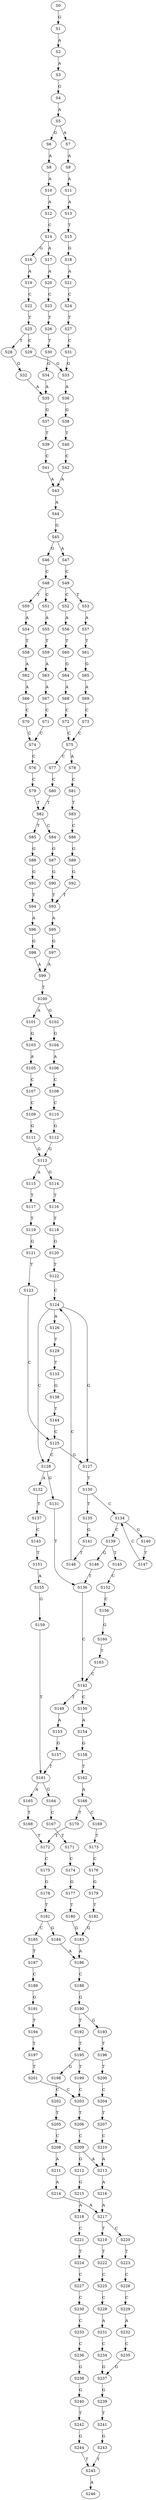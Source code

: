 strict digraph  {
	S0 -> S1 [ label = G ];
	S1 -> S2 [ label = A ];
	S2 -> S3 [ label = A ];
	S3 -> S4 [ label = G ];
	S4 -> S5 [ label = A ];
	S5 -> S6 [ label = G ];
	S5 -> S7 [ label = A ];
	S6 -> S8 [ label = A ];
	S7 -> S9 [ label = A ];
	S8 -> S10 [ label = A ];
	S9 -> S11 [ label = A ];
	S10 -> S12 [ label = A ];
	S11 -> S13 [ label = A ];
	S12 -> S14 [ label = C ];
	S13 -> S15 [ label = T ];
	S14 -> S16 [ label = G ];
	S14 -> S17 [ label = A ];
	S15 -> S18 [ label = G ];
	S16 -> S19 [ label = A ];
	S17 -> S20 [ label = A ];
	S18 -> S21 [ label = A ];
	S19 -> S22 [ label = C ];
	S20 -> S23 [ label = C ];
	S21 -> S24 [ label = C ];
	S22 -> S25 [ label = T ];
	S23 -> S26 [ label = T ];
	S24 -> S27 [ label = T ];
	S25 -> S28 [ label = T ];
	S25 -> S29 [ label = C ];
	S26 -> S30 [ label = T ];
	S27 -> S31 [ label = C ];
	S28 -> S32 [ label = G ];
	S29 -> S33 [ label = G ];
	S30 -> S34 [ label = G ];
	S31 -> S33 [ label = G ];
	S32 -> S35 [ label = A ];
	S33 -> S36 [ label = A ];
	S34 -> S35 [ label = A ];
	S35 -> S37 [ label = G ];
	S36 -> S38 [ label = G ];
	S37 -> S39 [ label = T ];
	S38 -> S40 [ label = T ];
	S39 -> S41 [ label = C ];
	S40 -> S42 [ label = C ];
	S41 -> S43 [ label = A ];
	S42 -> S43 [ label = A ];
	S43 -> S44 [ label = A ];
	S44 -> S45 [ label = G ];
	S45 -> S46 [ label = G ];
	S45 -> S47 [ label = A ];
	S46 -> S48 [ label = C ];
	S47 -> S49 [ label = C ];
	S48 -> S50 [ label = T ];
	S48 -> S51 [ label = C ];
	S49 -> S52 [ label = C ];
	S49 -> S53 [ label = T ];
	S50 -> S54 [ label = A ];
	S51 -> S55 [ label = A ];
	S52 -> S56 [ label = A ];
	S53 -> S57 [ label = A ];
	S54 -> S58 [ label = T ];
	S55 -> S59 [ label = T ];
	S56 -> S60 [ label = T ];
	S57 -> S61 [ label = T ];
	S58 -> S62 [ label = A ];
	S59 -> S63 [ label = A ];
	S60 -> S64 [ label = G ];
	S61 -> S65 [ label = G ];
	S62 -> S66 [ label = A ];
	S63 -> S67 [ label = A ];
	S64 -> S68 [ label = A ];
	S65 -> S69 [ label = A ];
	S66 -> S70 [ label = C ];
	S67 -> S71 [ label = C ];
	S68 -> S72 [ label = C ];
	S69 -> S73 [ label = C ];
	S70 -> S74 [ label = C ];
	S71 -> S74 [ label = C ];
	S72 -> S75 [ label = C ];
	S73 -> S75 [ label = C ];
	S74 -> S76 [ label = C ];
	S75 -> S77 [ label = C ];
	S75 -> S78 [ label = A ];
	S76 -> S79 [ label = C ];
	S77 -> S80 [ label = C ];
	S78 -> S81 [ label = C ];
	S79 -> S82 [ label = T ];
	S80 -> S82 [ label = T ];
	S81 -> S83 [ label = T ];
	S82 -> S84 [ label = C ];
	S82 -> S85 [ label = T ];
	S83 -> S86 [ label = C ];
	S84 -> S87 [ label = G ];
	S85 -> S88 [ label = G ];
	S86 -> S89 [ label = G ];
	S87 -> S90 [ label = G ];
	S88 -> S91 [ label = G ];
	S89 -> S92 [ label = G ];
	S90 -> S93 [ label = T ];
	S91 -> S94 [ label = T ];
	S92 -> S93 [ label = T ];
	S93 -> S95 [ label = A ];
	S94 -> S96 [ label = A ];
	S95 -> S97 [ label = G ];
	S96 -> S98 [ label = G ];
	S97 -> S99 [ label = A ];
	S98 -> S99 [ label = A ];
	S99 -> S100 [ label = T ];
	S100 -> S101 [ label = A ];
	S100 -> S102 [ label = G ];
	S101 -> S103 [ label = G ];
	S102 -> S104 [ label = G ];
	S103 -> S105 [ label = A ];
	S104 -> S106 [ label = A ];
	S105 -> S107 [ label = C ];
	S106 -> S108 [ label = C ];
	S107 -> S109 [ label = C ];
	S108 -> S110 [ label = C ];
	S109 -> S111 [ label = G ];
	S110 -> S112 [ label = G ];
	S111 -> S113 [ label = G ];
	S112 -> S113 [ label = G ];
	S113 -> S114 [ label = G ];
	S113 -> S115 [ label = A ];
	S114 -> S116 [ label = T ];
	S115 -> S117 [ label = T ];
	S116 -> S118 [ label = T ];
	S117 -> S119 [ label = T ];
	S118 -> S120 [ label = G ];
	S119 -> S121 [ label = G ];
	S120 -> S122 [ label = T ];
	S121 -> S123 [ label = T ];
	S122 -> S124 [ label = C ];
	S123 -> S125 [ label = C ];
	S124 -> S126 [ label = A ];
	S124 -> S127 [ label = G ];
	S124 -> S128 [ label = C ];
	S125 -> S128 [ label = C ];
	S125 -> S127 [ label = G ];
	S126 -> S129 [ label = T ];
	S127 -> S130 [ label = T ];
	S128 -> S131 [ label = G ];
	S128 -> S132 [ label = A ];
	S129 -> S133 [ label = T ];
	S130 -> S134 [ label = C ];
	S130 -> S135 [ label = T ];
	S131 -> S136 [ label = T ];
	S132 -> S137 [ label = T ];
	S133 -> S138 [ label = G ];
	S134 -> S139 [ label = C ];
	S134 -> S140 [ label = G ];
	S135 -> S141 [ label = G ];
	S136 -> S142 [ label = C ];
	S137 -> S143 [ label = C ];
	S138 -> S144 [ label = T ];
	S139 -> S145 [ label = T ];
	S139 -> S146 [ label = G ];
	S140 -> S147 [ label = T ];
	S141 -> S148 [ label = T ];
	S142 -> S149 [ label = T ];
	S142 -> S150 [ label = C ];
	S143 -> S151 [ label = T ];
	S144 -> S125 [ label = C ];
	S145 -> S152 [ label = C ];
	S146 -> S136 [ label = T ];
	S147 -> S134 [ label = C ];
	S148 -> S124 [ label = C ];
	S149 -> S153 [ label = A ];
	S150 -> S154 [ label = A ];
	S151 -> S155 [ label = A ];
	S152 -> S156 [ label = C ];
	S153 -> S157 [ label = G ];
	S154 -> S158 [ label = G ];
	S155 -> S159 [ label = G ];
	S156 -> S160 [ label = G ];
	S157 -> S161 [ label = T ];
	S158 -> S162 [ label = T ];
	S159 -> S161 [ label = T ];
	S160 -> S163 [ label = T ];
	S161 -> S164 [ label = G ];
	S161 -> S165 [ label = A ];
	S162 -> S166 [ label = A ];
	S163 -> S142 [ label = C ];
	S164 -> S167 [ label = C ];
	S165 -> S168 [ label = T ];
	S166 -> S169 [ label = C ];
	S166 -> S170 [ label = T ];
	S167 -> S171 [ label = T ];
	S168 -> S172 [ label = T ];
	S169 -> S173 [ label = T ];
	S170 -> S172 [ label = T ];
	S171 -> S174 [ label = C ];
	S172 -> S175 [ label = C ];
	S173 -> S176 [ label = C ];
	S174 -> S177 [ label = G ];
	S175 -> S178 [ label = G ];
	S176 -> S179 [ label = G ];
	S177 -> S180 [ label = T ];
	S178 -> S181 [ label = T ];
	S179 -> S182 [ label = T ];
	S180 -> S183 [ label = G ];
	S181 -> S184 [ label = G ];
	S181 -> S185 [ label = C ];
	S182 -> S183 [ label = G ];
	S183 -> S186 [ label = A ];
	S184 -> S186 [ label = A ];
	S185 -> S187 [ label = T ];
	S186 -> S188 [ label = C ];
	S187 -> S189 [ label = C ];
	S188 -> S190 [ label = G ];
	S189 -> S191 [ label = G ];
	S190 -> S192 [ label = T ];
	S190 -> S193 [ label = G ];
	S191 -> S194 [ label = T ];
	S192 -> S195 [ label = T ];
	S193 -> S196 [ label = T ];
	S194 -> S197 [ label = T ];
	S195 -> S198 [ label = G ];
	S195 -> S199 [ label = T ];
	S196 -> S200 [ label = T ];
	S197 -> S201 [ label = T ];
	S198 -> S202 [ label = C ];
	S199 -> S203 [ label = C ];
	S200 -> S204 [ label = C ];
	S201 -> S203 [ label = C ];
	S202 -> S205 [ label = T ];
	S203 -> S206 [ label = T ];
	S204 -> S207 [ label = T ];
	S205 -> S208 [ label = C ];
	S206 -> S209 [ label = C ];
	S207 -> S210 [ label = C ];
	S208 -> S211 [ label = A ];
	S209 -> S212 [ label = G ];
	S209 -> S213 [ label = A ];
	S210 -> S213 [ label = A ];
	S211 -> S214 [ label = A ];
	S212 -> S215 [ label = G ];
	S213 -> S216 [ label = A ];
	S214 -> S217 [ label = A ];
	S215 -> S218 [ label = A ];
	S216 -> S217 [ label = A ];
	S217 -> S219 [ label = T ];
	S217 -> S220 [ label = C ];
	S218 -> S221 [ label = C ];
	S219 -> S222 [ label = T ];
	S220 -> S223 [ label = T ];
	S221 -> S224 [ label = T ];
	S222 -> S225 [ label = C ];
	S223 -> S226 [ label = C ];
	S224 -> S227 [ label = C ];
	S225 -> S228 [ label = C ];
	S226 -> S229 [ label = C ];
	S227 -> S230 [ label = C ];
	S228 -> S231 [ label = A ];
	S229 -> S232 [ label = A ];
	S230 -> S233 [ label = C ];
	S231 -> S234 [ label = C ];
	S232 -> S235 [ label = C ];
	S233 -> S236 [ label = C ];
	S234 -> S237 [ label = G ];
	S235 -> S237 [ label = G ];
	S236 -> S238 [ label = G ];
	S237 -> S239 [ label = G ];
	S238 -> S240 [ label = G ];
	S239 -> S241 [ label = T ];
	S240 -> S242 [ label = T ];
	S241 -> S243 [ label = G ];
	S242 -> S244 [ label = G ];
	S243 -> S245 [ label = T ];
	S244 -> S245 [ label = T ];
	S245 -> S246 [ label = A ];
}
